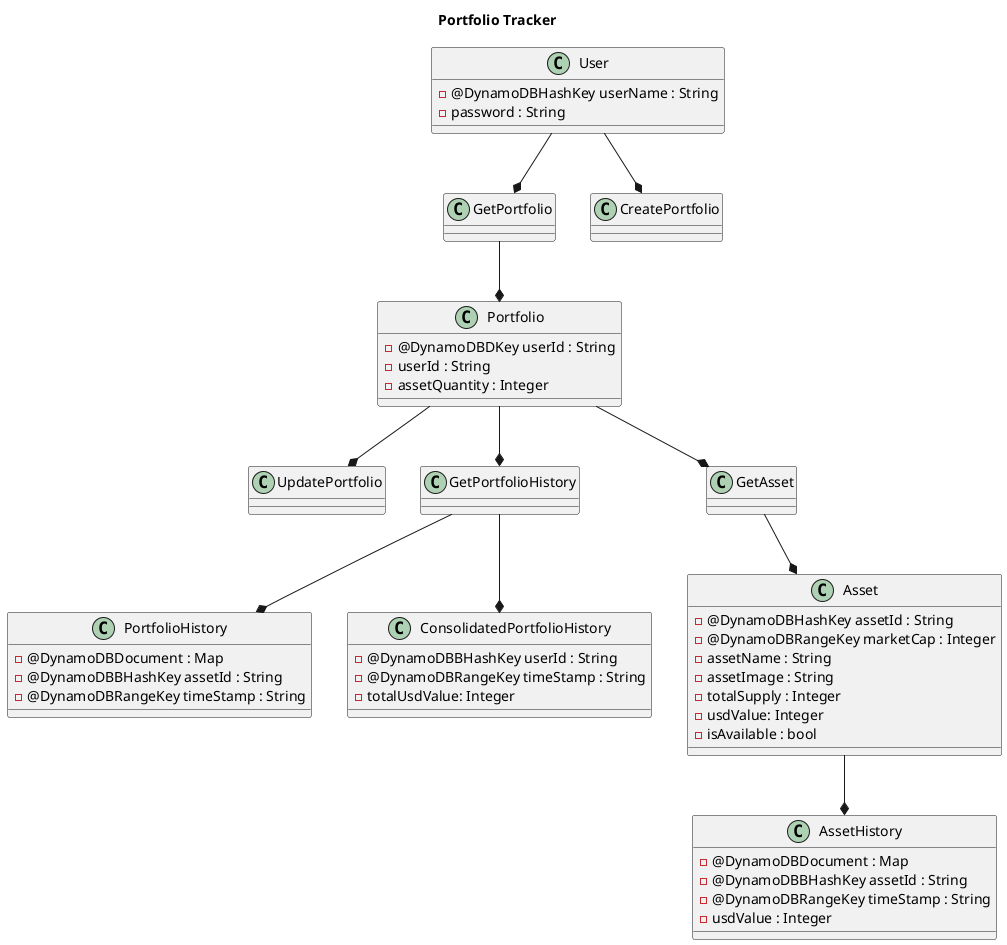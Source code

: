 @startuml
title Portfolio Tracker


Portfolio --* UpdatePortfolio
GetPortfolioHistory --* PortfolioHistory
GetPortfolioHistory --* ConsolidatedPortfolioHistory
GetPortfolio --* Portfolio
User --* CreatePortfolio
User --* GetPortfolio
Portfolio --* GetPortfolioHistory
GetAsset --* Asset
Asset --* AssetHistory
Portfolio --* GetAsset

class User {
  -@DynamoDBHashKey userName : String
  -password : String
}

class Asset {
  -@DynamoDBHashKey assetId : String
  -@DynamoDBRangeKey marketCap : Integer
  -assetName : String
  -assetImage : String
  -totalSupply : Integer
  -usdValue: Integer
  -isAvailable : bool
}

class Portfolio {
   -@DynamoDBDKey userId : String
   -userId : String
   -assetQuantity : Integer
}

class AssetHistory {
  -@DynamoDBDocument : Map
  -@DynamoDBBHashKey assetId : String
  -@DynamoDBRangeKey timeStamp : String
  -usdValue : Integer
}

class PortfolioHistory {
  -@DynamoDBDocument : Map
  -@DynamoDBBHashKey assetId : String
  -@DynamoDBRangeKey timeStamp : String
}

class ConsolidatedPortfolioHistory {
  -@DynamoDBBHashKey userId : String
  -@DynamoDBRangeKey timeStamp : String
  -totalUsdValue: Integer
}

class GetAsset {
}

class CreatePortfolio {
}

class GetPortfolio {
}

class UpdatePortfolio {
}

class GetPortfolioHistory {
}

@enduml